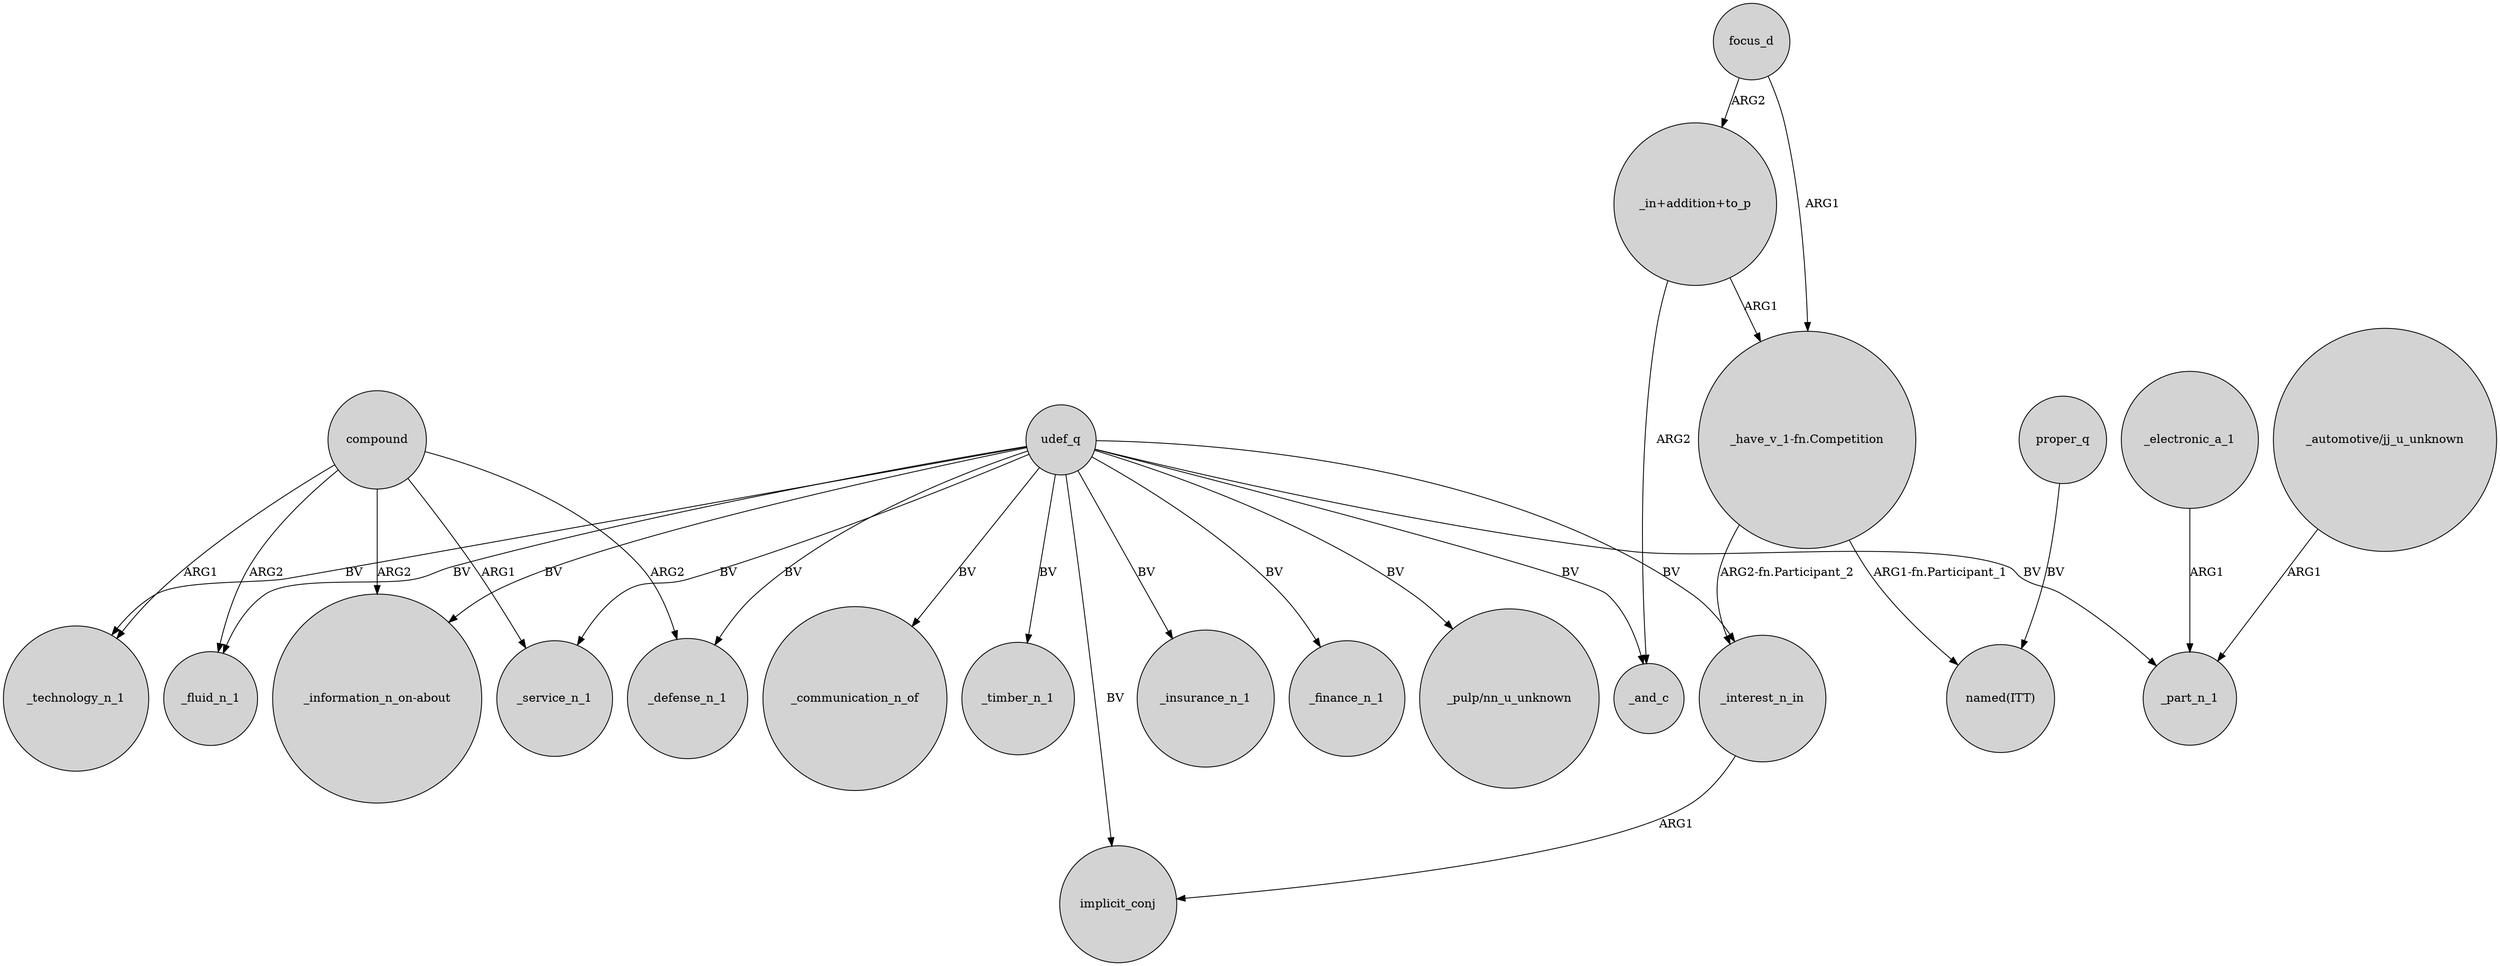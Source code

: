digraph {
	node [shape=circle style=filled]
	compound -> _technology_n_1 [label=ARG1]
	_interest_n_in -> implicit_conj [label=ARG1]
	udef_q -> _insurance_n_1 [label=BV]
	compound -> _fluid_n_1 [label=ARG2]
	udef_q -> _service_n_1 [label=BV]
	udef_q -> _finance_n_1 [label=BV]
	udef_q -> "_information_n_on-about" [label=BV]
	"_have_v_1-fn.Competition" -> _interest_n_in [label="ARG2-fn.Participant_2"]
	_electronic_a_1 -> _part_n_1 [label=ARG1]
	"_have_v_1-fn.Competition" -> "named(ITT)" [label="ARG1-fn.Participant_1"]
	focus_d -> "_have_v_1-fn.Competition" [label=ARG1]
	udef_q -> _defense_n_1 [label=BV]
	udef_q -> _and_c [label=BV]
	udef_q -> _technology_n_1 [label=BV]
	proper_q -> "named(ITT)" [label=BV]
	udef_q -> "_pulp/nn_u_unknown" [label=BV]
	udef_q -> _communication_n_of [label=BV]
	udef_q -> _fluid_n_1 [label=BV]
	"_in+addition+to_p" -> "_have_v_1-fn.Competition" [label=ARG1]
	compound -> "_information_n_on-about" [label=ARG2]
	udef_q -> _interest_n_in [label=BV]
	compound -> _defense_n_1 [label=ARG2]
	"_in+addition+to_p" -> _and_c [label=ARG2]
	udef_q -> _part_n_1 [label=BV]
	"_automotive/jj_u_unknown" -> _part_n_1 [label=ARG1]
	compound -> _service_n_1 [label=ARG1]
	udef_q -> _timber_n_1 [label=BV]
	udef_q -> implicit_conj [label=BV]
	focus_d -> "_in+addition+to_p" [label=ARG2]
}
